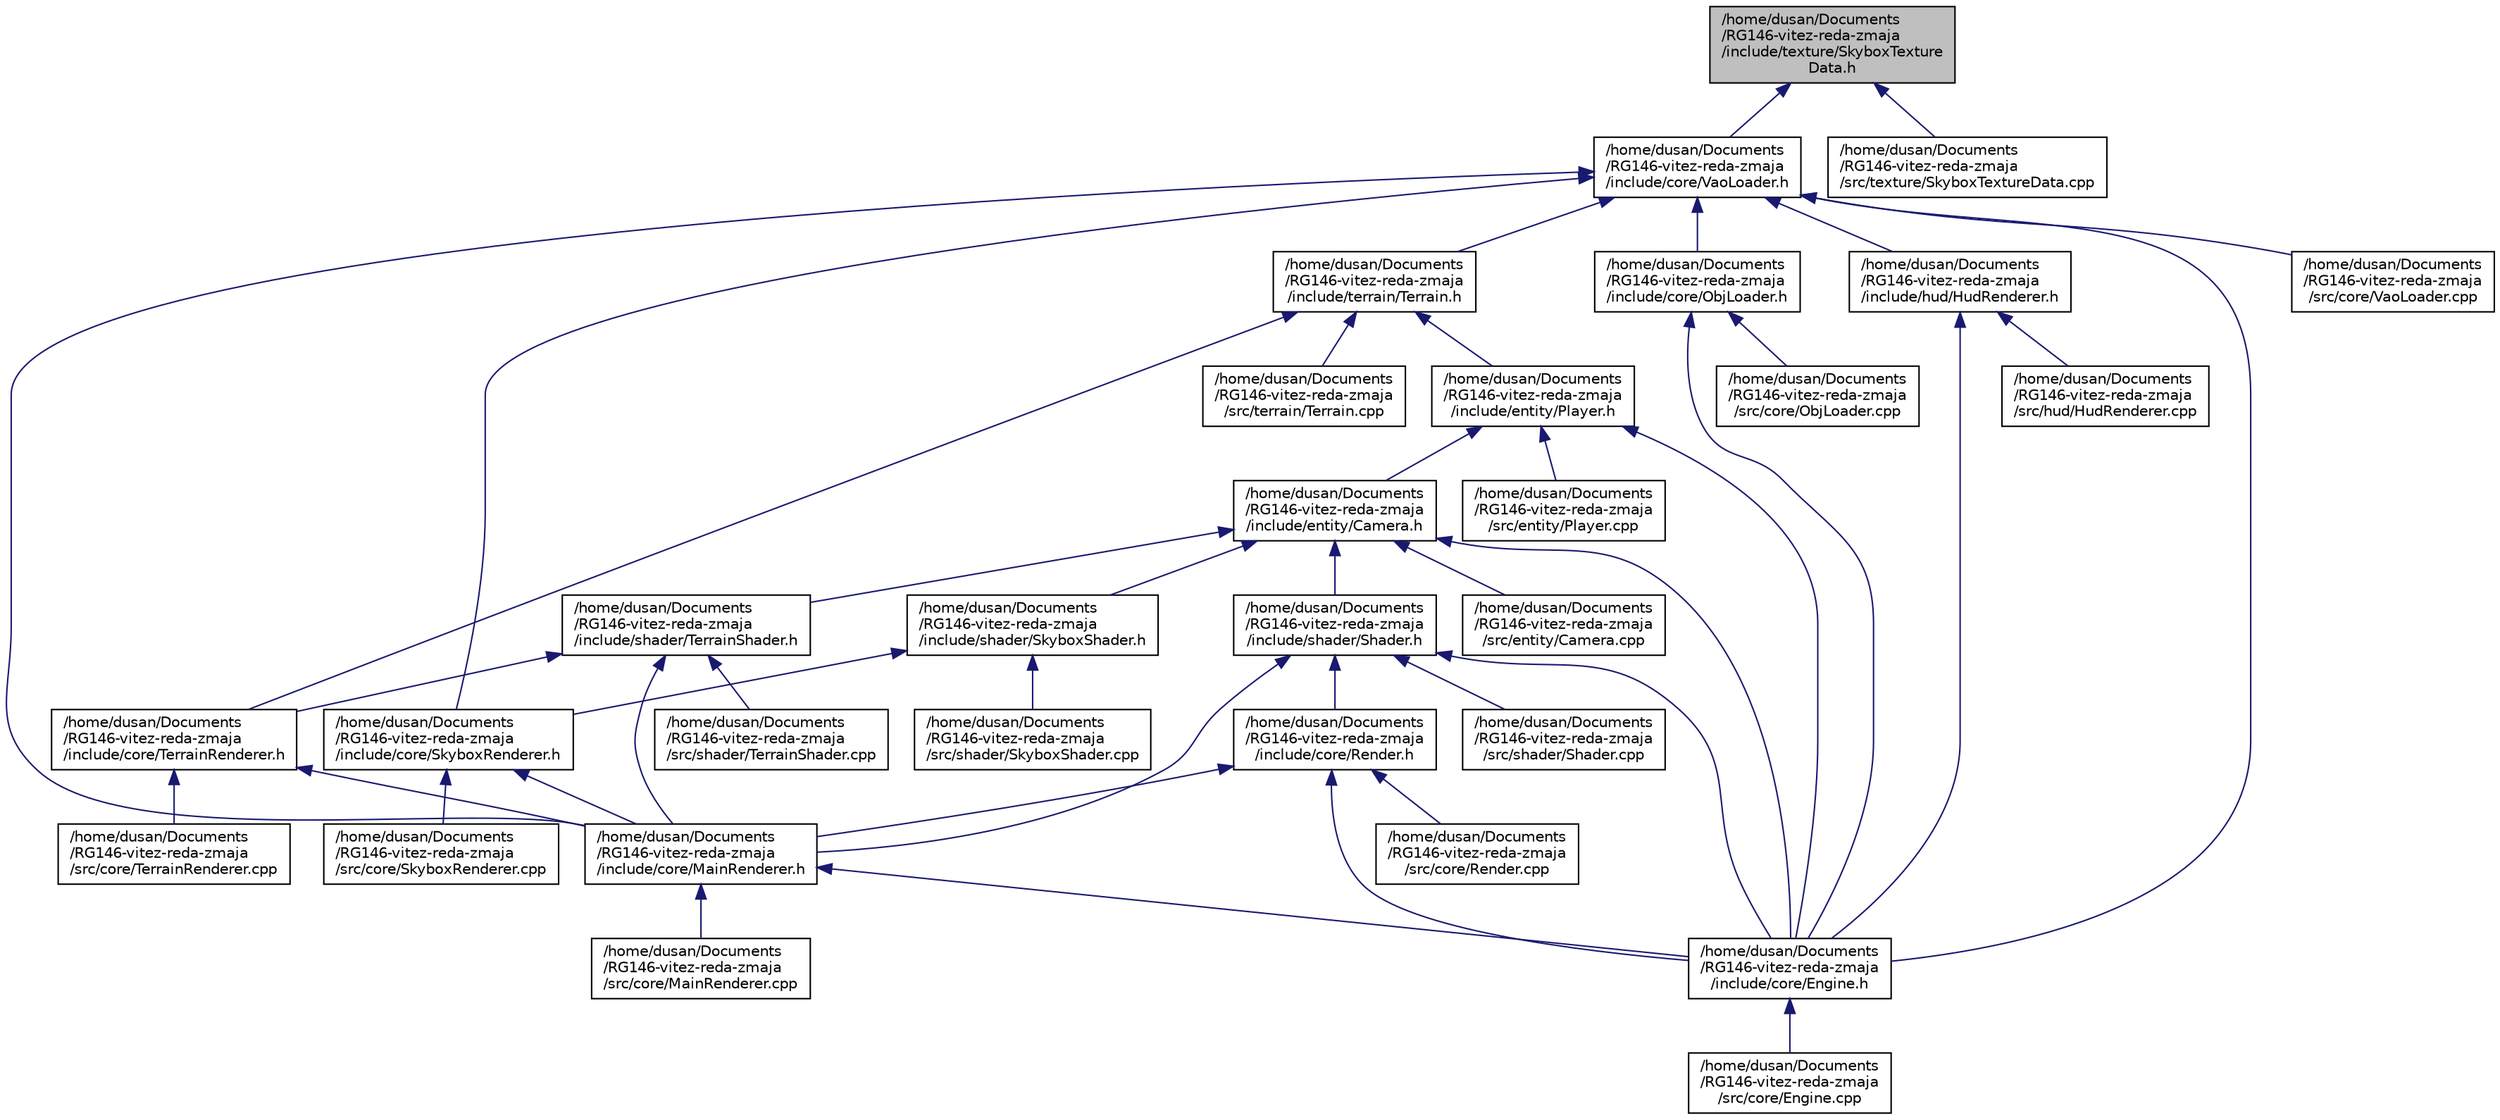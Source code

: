 digraph "/home/dusan/Documents/RG146-vitez-reda-zmaja/include/texture/SkyboxTextureData.h"
{
  edge [fontname="Helvetica",fontsize="10",labelfontname="Helvetica",labelfontsize="10"];
  node [fontname="Helvetica",fontsize="10",shape=record];
  Node2 [label="/home/dusan/Documents\l/RG146-vitez-reda-zmaja\l/include/texture/SkyboxTexture\lData.h",height=0.2,width=0.4,color="black", fillcolor="grey75", style="filled", fontcolor="black"];
  Node2 -> Node3 [dir="back",color="midnightblue",fontsize="10",style="solid",fontname="Helvetica"];
  Node3 [label="/home/dusan/Documents\l/RG146-vitez-reda-zmaja\l/include/core/VaoLoader.h",height=0.2,width=0.4,color="black", fillcolor="white", style="filled",URL="$VaoLoader_8h.html",tooltip="Deklaracija klase VaoLoader. "];
  Node3 -> Node4 [dir="back",color="midnightblue",fontsize="10",style="solid",fontname="Helvetica"];
  Node4 [label="/home/dusan/Documents\l/RG146-vitez-reda-zmaja\l/include/core/Engine.h",height=0.2,width=0.4,color="black", fillcolor="white", style="filled",URL="$Engine_8h.html",tooltip="Deklaracija klase Engine i deklaracija callback funkcija. "];
  Node4 -> Node5 [dir="back",color="midnightblue",fontsize="10",style="solid",fontname="Helvetica"];
  Node5 [label="/home/dusan/Documents\l/RG146-vitez-reda-zmaja\l/src/core/Engine.cpp",height=0.2,width=0.4,color="black", fillcolor="white", style="filled",URL="$Engine_8cpp.html"];
  Node3 -> Node6 [dir="back",color="midnightblue",fontsize="10",style="solid",fontname="Helvetica"];
  Node6 [label="/home/dusan/Documents\l/RG146-vitez-reda-zmaja\l/include/terrain/Terrain.h",height=0.2,width=0.4,color="black", fillcolor="white", style="filled",URL="$Terrain_8h.html",tooltip="Deklaracija klase Terrain. "];
  Node6 -> Node7 [dir="back",color="midnightblue",fontsize="10",style="solid",fontname="Helvetica"];
  Node7 [label="/home/dusan/Documents\l/RG146-vitez-reda-zmaja\l/include/entity/Player.h",height=0.2,width=0.4,color="black", fillcolor="white", style="filled",URL="$Player_8h.html",tooltip="Deklaracija klase Player. "];
  Node7 -> Node8 [dir="back",color="midnightblue",fontsize="10",style="solid",fontname="Helvetica"];
  Node8 [label="/home/dusan/Documents\l/RG146-vitez-reda-zmaja\l/include/entity/Camera.h",height=0.2,width=0.4,color="black", fillcolor="white", style="filled",URL="$Camera_8h.html",tooltip="Deklaracija klase Camera. "];
  Node8 -> Node9 [dir="back",color="midnightblue",fontsize="10",style="solid",fontname="Helvetica"];
  Node9 [label="/home/dusan/Documents\l/RG146-vitez-reda-zmaja\l/include/shader/Shader.h",height=0.2,width=0.4,color="black", fillcolor="white", style="filled",URL="$Shader_8h.html",tooltip="Deklaracija klase Shader. "];
  Node9 -> Node10 [dir="back",color="midnightblue",fontsize="10",style="solid",fontname="Helvetica"];
  Node10 [label="/home/dusan/Documents\l/RG146-vitez-reda-zmaja\l/include/core/Render.h",height=0.2,width=0.4,color="black", fillcolor="white", style="filled",URL="$Render_8h.html",tooltip="Deklaracija klase Render. "];
  Node10 -> Node4 [dir="back",color="midnightblue",fontsize="10",style="solid",fontname="Helvetica"];
  Node10 -> Node11 [dir="back",color="midnightblue",fontsize="10",style="solid",fontname="Helvetica"];
  Node11 [label="/home/dusan/Documents\l/RG146-vitez-reda-zmaja\l/include/core/MainRenderer.h",height=0.2,width=0.4,color="black", fillcolor="white", style="filled",URL="$MainRenderer_8h.html",tooltip="Deklaracija klase Render. "];
  Node11 -> Node4 [dir="back",color="midnightblue",fontsize="10",style="solid",fontname="Helvetica"];
  Node11 -> Node12 [dir="back",color="midnightblue",fontsize="10",style="solid",fontname="Helvetica"];
  Node12 [label="/home/dusan/Documents\l/RG146-vitez-reda-zmaja\l/src/core/MainRenderer.cpp",height=0.2,width=0.4,color="black", fillcolor="white", style="filled",URL="$MainRenderer_8cpp.html"];
  Node10 -> Node13 [dir="back",color="midnightblue",fontsize="10",style="solid",fontname="Helvetica"];
  Node13 [label="/home/dusan/Documents\l/RG146-vitez-reda-zmaja\l/src/core/Render.cpp",height=0.2,width=0.4,color="black", fillcolor="white", style="filled",URL="$Render_8cpp.html"];
  Node9 -> Node11 [dir="back",color="midnightblue",fontsize="10",style="solid",fontname="Helvetica"];
  Node9 -> Node4 [dir="back",color="midnightblue",fontsize="10",style="solid",fontname="Helvetica"];
  Node9 -> Node14 [dir="back",color="midnightblue",fontsize="10",style="solid",fontname="Helvetica"];
  Node14 [label="/home/dusan/Documents\l/RG146-vitez-reda-zmaja\l/src/shader/Shader.cpp",height=0.2,width=0.4,color="black", fillcolor="white", style="filled",URL="$Shader_8cpp.html"];
  Node8 -> Node15 [dir="back",color="midnightblue",fontsize="10",style="solid",fontname="Helvetica"];
  Node15 [label="/home/dusan/Documents\l/RG146-vitez-reda-zmaja\l/include/shader/TerrainShader.h",height=0.2,width=0.4,color="black", fillcolor="white", style="filled",URL="$TerrainShader_8h.html",tooltip="Deklaracija klase TerrainShader. "];
  Node15 -> Node16 [dir="back",color="midnightblue",fontsize="10",style="solid",fontname="Helvetica"];
  Node16 [label="/home/dusan/Documents\l/RG146-vitez-reda-zmaja\l/include/core/TerrainRenderer.h",height=0.2,width=0.4,color="black", fillcolor="white", style="filled",URL="$TerrainRenderer_8h.html",tooltip="Deklaracija klase TerrainRenderer. "];
  Node16 -> Node11 [dir="back",color="midnightblue",fontsize="10",style="solid",fontname="Helvetica"];
  Node16 -> Node17 [dir="back",color="midnightblue",fontsize="10",style="solid",fontname="Helvetica"];
  Node17 [label="/home/dusan/Documents\l/RG146-vitez-reda-zmaja\l/src/core/TerrainRenderer.cpp",height=0.2,width=0.4,color="black", fillcolor="white", style="filled",URL="$TerrainRenderer_8cpp.html"];
  Node15 -> Node11 [dir="back",color="midnightblue",fontsize="10",style="solid",fontname="Helvetica"];
  Node15 -> Node18 [dir="back",color="midnightblue",fontsize="10",style="solid",fontname="Helvetica"];
  Node18 [label="/home/dusan/Documents\l/RG146-vitez-reda-zmaja\l/src/shader/TerrainShader.cpp",height=0.2,width=0.4,color="black", fillcolor="white", style="filled",URL="$TerrainShader_8cpp.html"];
  Node8 -> Node19 [dir="back",color="midnightblue",fontsize="10",style="solid",fontname="Helvetica"];
  Node19 [label="/home/dusan/Documents\l/RG146-vitez-reda-zmaja\l/include/shader/SkyboxShader.h",height=0.2,width=0.4,color="black", fillcolor="white", style="filled",URL="$SkyboxShader_8h.html",tooltip="Deklaracija klase SkyboxShader. "];
  Node19 -> Node20 [dir="back",color="midnightblue",fontsize="10",style="solid",fontname="Helvetica"];
  Node20 [label="/home/dusan/Documents\l/RG146-vitez-reda-zmaja\l/include/core/SkyboxRenderer.h",height=0.2,width=0.4,color="black", fillcolor="white", style="filled",URL="$SkyboxRenderer_8h.html",tooltip="Deklaracija klase SkyboxRenderer. "];
  Node20 -> Node11 [dir="back",color="midnightblue",fontsize="10",style="solid",fontname="Helvetica"];
  Node20 -> Node21 [dir="back",color="midnightblue",fontsize="10",style="solid",fontname="Helvetica"];
  Node21 [label="/home/dusan/Documents\l/RG146-vitez-reda-zmaja\l/src/core/SkyboxRenderer.cpp",height=0.2,width=0.4,color="black", fillcolor="white", style="filled",URL="$SkyboxRenderer_8cpp.html"];
  Node19 -> Node22 [dir="back",color="midnightblue",fontsize="10",style="solid",fontname="Helvetica"];
  Node22 [label="/home/dusan/Documents\l/RG146-vitez-reda-zmaja\l/src/shader/SkyboxShader.cpp",height=0.2,width=0.4,color="black", fillcolor="white", style="filled",URL="$SkyboxShader_8cpp.html"];
  Node8 -> Node4 [dir="back",color="midnightblue",fontsize="10",style="solid",fontname="Helvetica"];
  Node8 -> Node23 [dir="back",color="midnightblue",fontsize="10",style="solid",fontname="Helvetica"];
  Node23 [label="/home/dusan/Documents\l/RG146-vitez-reda-zmaja\l/src/entity/Camera.cpp",height=0.2,width=0.4,color="black", fillcolor="white", style="filled",URL="$Camera_8cpp.html"];
  Node7 -> Node4 [dir="back",color="midnightblue",fontsize="10",style="solid",fontname="Helvetica"];
  Node7 -> Node24 [dir="back",color="midnightblue",fontsize="10",style="solid",fontname="Helvetica"];
  Node24 [label="/home/dusan/Documents\l/RG146-vitez-reda-zmaja\l/src/entity/Player.cpp",height=0.2,width=0.4,color="black", fillcolor="white", style="filled",URL="$Player_8cpp.html"];
  Node6 -> Node16 [dir="back",color="midnightblue",fontsize="10",style="solid",fontname="Helvetica"];
  Node6 -> Node25 [dir="back",color="midnightblue",fontsize="10",style="solid",fontname="Helvetica"];
  Node25 [label="/home/dusan/Documents\l/RG146-vitez-reda-zmaja\l/src/terrain/Terrain.cpp",height=0.2,width=0.4,color="black", fillcolor="white", style="filled",URL="$Terrain_8cpp.html"];
  Node3 -> Node20 [dir="back",color="midnightblue",fontsize="10",style="solid",fontname="Helvetica"];
  Node3 -> Node11 [dir="back",color="midnightblue",fontsize="10",style="solid",fontname="Helvetica"];
  Node3 -> Node26 [dir="back",color="midnightblue",fontsize="10",style="solid",fontname="Helvetica"];
  Node26 [label="/home/dusan/Documents\l/RG146-vitez-reda-zmaja\l/include/core/ObjLoader.h",height=0.2,width=0.4,color="black", fillcolor="white", style="filled",URL="$ObjLoader_8h.html",tooltip="Deklaracija klase Render. "];
  Node26 -> Node4 [dir="back",color="midnightblue",fontsize="10",style="solid",fontname="Helvetica"];
  Node26 -> Node27 [dir="back",color="midnightblue",fontsize="10",style="solid",fontname="Helvetica"];
  Node27 [label="/home/dusan/Documents\l/RG146-vitez-reda-zmaja\l/src/core/ObjLoader.cpp",height=0.2,width=0.4,color="black", fillcolor="white", style="filled",URL="$ObjLoader_8cpp.html"];
  Node3 -> Node28 [dir="back",color="midnightblue",fontsize="10",style="solid",fontname="Helvetica"];
  Node28 [label="/home/dusan/Documents\l/RG146-vitez-reda-zmaja\l/include/hud/HudRenderer.h",height=0.2,width=0.4,color="black", fillcolor="white", style="filled",URL="$HudRenderer_8h.html",tooltip="Deklaracija klase HudRenderer. "];
  Node28 -> Node4 [dir="back",color="midnightblue",fontsize="10",style="solid",fontname="Helvetica"];
  Node28 -> Node29 [dir="back",color="midnightblue",fontsize="10",style="solid",fontname="Helvetica"];
  Node29 [label="/home/dusan/Documents\l/RG146-vitez-reda-zmaja\l/src/hud/HudRenderer.cpp",height=0.2,width=0.4,color="black", fillcolor="white", style="filled",URL="$HudRenderer_8cpp.html"];
  Node3 -> Node30 [dir="back",color="midnightblue",fontsize="10",style="solid",fontname="Helvetica"];
  Node30 [label="/home/dusan/Documents\l/RG146-vitez-reda-zmaja\l/src/core/VaoLoader.cpp",height=0.2,width=0.4,color="black", fillcolor="white", style="filled",URL="$VaoLoader_8cpp.html"];
  Node2 -> Node31 [dir="back",color="midnightblue",fontsize="10",style="solid",fontname="Helvetica"];
  Node31 [label="/home/dusan/Documents\l/RG146-vitez-reda-zmaja\l/src/texture/SkyboxTextureData.cpp",height=0.2,width=0.4,color="black", fillcolor="white", style="filled",URL="$SkyboxTextureData_8cpp.html"];
}
